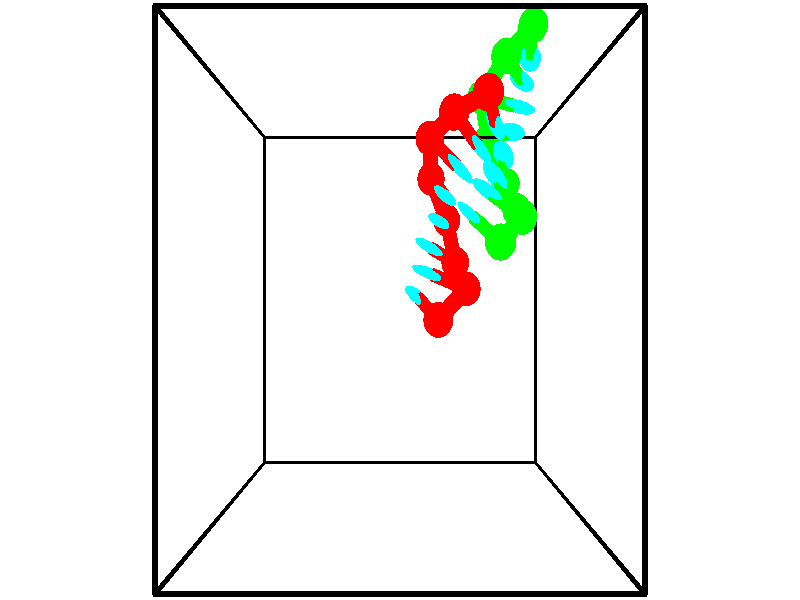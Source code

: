 // switches for output
#declare DRAW_BASES = 1; // possible values are 0, 1; only relevant for DNA ribbons
#declare DRAW_BASES_TYPE = 3; // possible values are 1, 2, 3; only relevant for DNA ribbons
#declare DRAW_FOG = 0; // set to 1 to enable fog

#include "colors.inc"

#include "transforms.inc"
background { rgb <1, 1, 1>}

#default {
   normal{
       ripples 0.25
       frequency 0.20
       turbulence 0.2
       lambda 5
   }
	finish {
		phong 0.1
		phong_size 40.
	}
}

// original window dimensions: 1024x640


// camera settings

camera {
	sky <-0, 1, 0>
	up <-0, 1, 0>
	right 1.6 * <1, 0, 0>
	location <2.5, 2.5, 11.1562>
	look_at <2.5, 2.5, 2.5>
	direction <0, 0, -8.6562>
	angle 67.0682
}


# declare cpy_camera_pos = <2.5, 2.5, 11.1562>;
# if (DRAW_FOG = 1)
fog {
	fog_type 2
	up vnormalize(cpy_camera_pos)
	color rgbt<1,1,1,0.3>
	distance 1e-5
	fog_alt 3e-3
	fog_offset 4
}
# end


// LIGHTS

# declare lum = 6;
global_settings {
	ambient_light rgb lum * <0.05, 0.05, 0.05>
	max_trace_level 15
}# declare cpy_direct_light_amount = 0.25;
light_source
{	1000 * <-1, -1, 1>,
	rgb lum * cpy_direct_light_amount
	parallel
}

light_source
{	1000 * <1, 1, -1>,
	rgb lum * cpy_direct_light_amount
	parallel
}

// strand 0

// nucleotide -1

// particle -1
sphere {
	<3.141977, 2.221339, 1.036126> 0.250000
	pigment { color rgbt <1,0,0,0> }
	no_shadow
}
cylinder {
	<2.949951, 2.409668, 0.740055>,  <2.834736, 2.522666, 0.562412>, 0.100000
	pigment { color rgbt <1,0,0,0> }
	no_shadow
}
cylinder {
	<2.949951, 2.409668, 0.740055>,  <3.141977, 2.221339, 1.036126>, 0.100000
	pigment { color rgbt <1,0,0,0> }
	no_shadow
}

// particle -1
sphere {
	<2.949951, 2.409668, 0.740055> 0.100000
	pigment { color rgbt <1,0,0,0> }
	no_shadow
}
sphere {
	0, 1
	scale<0.080000,0.200000,0.300000>
	matrix <0.420481, 0.864020, 0.276884,
		0.769893, -0.178308, -0.612758,
		-0.480064, 0.470824, -0.740178,
		2.805932, 2.550915, 0.518002>
	pigment { color rgbt <0,1,1,0> }
	no_shadow
}
cylinder {
	<3.645833, 2.660159, 0.691470>,  <3.141977, 2.221339, 1.036126>, 0.130000
	pigment { color rgbt <1,0,0,0> }
	no_shadow
}

// nucleotide -1

// particle -1
sphere {
	<3.645833, 2.660159, 0.691470> 0.250000
	pigment { color rgbt <1,0,0,0> }
	no_shadow
}
cylinder {
	<3.276176, 2.793610, 0.617004>,  <3.054383, 2.873680, 0.572325>, 0.100000
	pigment { color rgbt <1,0,0,0> }
	no_shadow
}
cylinder {
	<3.276176, 2.793610, 0.617004>,  <3.645833, 2.660159, 0.691470>, 0.100000
	pigment { color rgbt <1,0,0,0> }
	no_shadow
}

// particle -1
sphere {
	<3.276176, 2.793610, 0.617004> 0.100000
	pigment { color rgbt <1,0,0,0> }
	no_shadow
}
sphere {
	0, 1
	scale<0.080000,0.200000,0.300000>
	matrix <0.304796, 0.937615, 0.167262,
		0.230354, 0.097832, -0.968177,
		-0.924141, 0.333626, -0.186164,
		2.998934, 2.893698, 0.561155>
	pigment { color rgbt <0,1,1,0> }
	no_shadow
}
cylinder {
	<3.507735, 3.064916, 0.138906>,  <3.645833, 2.660159, 0.691470>, 0.130000
	pigment { color rgbt <1,0,0,0> }
	no_shadow
}

// nucleotide -1

// particle -1
sphere {
	<3.507735, 3.064916, 0.138906> 0.250000
	pigment { color rgbt <1,0,0,0> }
	no_shadow
}
cylinder {
	<3.223743, 3.184174, 0.394104>,  <3.053348, 3.255728, 0.547223>, 0.100000
	pigment { color rgbt <1,0,0,0> }
	no_shadow
}
cylinder {
	<3.223743, 3.184174, 0.394104>,  <3.507735, 3.064916, 0.138906>, 0.100000
	pigment { color rgbt <1,0,0,0> }
	no_shadow
}

// particle -1
sphere {
	<3.223743, 3.184174, 0.394104> 0.100000
	pigment { color rgbt <1,0,0,0> }
	no_shadow
}
sphere {
	0, 1
	scale<0.080000,0.200000,0.300000>
	matrix <0.434194, 0.898595, 0.063258,
		-0.554440, 0.321926, -0.767438,
		-0.709980, 0.298144, 0.637995,
		3.010749, 3.273617, 0.585503>
	pigment { color rgbt <0,1,1,0> }
	no_shadow
}
cylinder {
	<3.373535, 3.740493, -0.135563>,  <3.507735, 3.064916, 0.138906>, 0.130000
	pigment { color rgbt <1,0,0,0> }
	no_shadow
}

// nucleotide -1

// particle -1
sphere {
	<3.373535, 3.740493, -0.135563> 0.250000
	pigment { color rgbt <1,0,0,0> }
	no_shadow
}
cylinder {
	<3.264473, 3.693787, 0.246437>,  <3.199036, 3.665763, 0.475637>, 0.100000
	pigment { color rgbt <1,0,0,0> }
	no_shadow
}
cylinder {
	<3.264473, 3.693787, 0.246437>,  <3.373535, 3.740493, -0.135563>, 0.100000
	pigment { color rgbt <1,0,0,0> }
	no_shadow
}

// particle -1
sphere {
	<3.264473, 3.693787, 0.246437> 0.100000
	pigment { color rgbt <1,0,0,0> }
	no_shadow
}
sphere {
	0, 1
	scale<0.080000,0.200000,0.300000>
	matrix <0.446176, 0.864073, 0.233034,
		-0.852400, 0.489636, -0.183495,
		-0.272655, -0.116767, 0.955000,
		3.182676, 3.658756, 0.532937>
	pigment { color rgbt <0,1,1,0> }
	no_shadow
}
cylinder {
	<3.070382, 4.351265, 0.054582>,  <3.373535, 3.740493, -0.135563>, 0.130000
	pigment { color rgbt <1,0,0,0> }
	no_shadow
}

// nucleotide -1

// particle -1
sphere {
	<3.070382, 4.351265, 0.054582> 0.250000
	pigment { color rgbt <1,0,0,0> }
	no_shadow
}
cylinder {
	<3.193848, 4.160645, 0.383854>,  <3.267927, 4.046272, 0.581417>, 0.100000
	pigment { color rgbt <1,0,0,0> }
	no_shadow
}
cylinder {
	<3.193848, 4.160645, 0.383854>,  <3.070382, 4.351265, 0.054582>, 0.100000
	pigment { color rgbt <1,0,0,0> }
	no_shadow
}

// particle -1
sphere {
	<3.193848, 4.160645, 0.383854> 0.100000
	pigment { color rgbt <1,0,0,0> }
	no_shadow
}
sphere {
	0, 1
	scale<0.080000,0.200000,0.300000>
	matrix <0.510273, 0.813324, 0.279511,
		-0.802713, 0.333771, 0.494215,
		0.308664, -0.476552, 0.823180,
		3.286447, 4.017679, 0.630808>
	pigment { color rgbt <0,1,1,0> }
	no_shadow
}
cylinder {
	<3.022388, 4.851332, 0.615914>,  <3.070382, 4.351265, 0.054582>, 0.130000
	pigment { color rgbt <1,0,0,0> }
	no_shadow
}

// nucleotide -1

// particle -1
sphere {
	<3.022388, 4.851332, 0.615914> 0.250000
	pigment { color rgbt <1,0,0,0> }
	no_shadow
}
cylinder {
	<3.308155, 4.585617, 0.703850>,  <3.479615, 4.426188, 0.756611>, 0.100000
	pigment { color rgbt <1,0,0,0> }
	no_shadow
}
cylinder {
	<3.308155, 4.585617, 0.703850>,  <3.022388, 4.851332, 0.615914>, 0.100000
	pigment { color rgbt <1,0,0,0> }
	no_shadow
}

// particle -1
sphere {
	<3.308155, 4.585617, 0.703850> 0.100000
	pigment { color rgbt <1,0,0,0> }
	no_shadow
}
sphere {
	0, 1
	scale<0.080000,0.200000,0.300000>
	matrix <0.681485, 0.731824, -0.003288,
		-0.158699, 0.152166, 0.975531,
		0.714418, -0.664288, 0.219839,
		3.522480, 4.386331, 0.769801>
	pigment { color rgbt <0,1,1,0> }
	no_shadow
}
cylinder {
	<3.399279, 5.097791, 1.137880>,  <3.022388, 4.851332, 0.615914>, 0.130000
	pigment { color rgbt <1,0,0,0> }
	no_shadow
}

// nucleotide -1

// particle -1
sphere {
	<3.399279, 5.097791, 1.137880> 0.250000
	pigment { color rgbt <1,0,0,0> }
	no_shadow
}
cylinder {
	<3.660690, 4.858093, 0.952923>,  <3.817537, 4.714275, 0.841948>, 0.100000
	pigment { color rgbt <1,0,0,0> }
	no_shadow
}
cylinder {
	<3.660690, 4.858093, 0.952923>,  <3.399279, 5.097791, 1.137880>, 0.100000
	pigment { color rgbt <1,0,0,0> }
	no_shadow
}

// particle -1
sphere {
	<3.660690, 4.858093, 0.952923> 0.100000
	pigment { color rgbt <1,0,0,0> }
	no_shadow
}
sphere {
	0, 1
	scale<0.080000,0.200000,0.300000>
	matrix <0.678559, 0.734511, 0.007150,
		0.335349, -0.318434, 0.886646,
		0.653528, -0.599244, -0.462394,
		3.856749, 4.678320, 0.814205>
	pigment { color rgbt <0,1,1,0> }
	no_shadow
}
cylinder {
	<3.932185, 5.302440, 1.388735>,  <3.399279, 5.097791, 1.137880>, 0.130000
	pigment { color rgbt <1,0,0,0> }
	no_shadow
}

// nucleotide -1

// particle -1
sphere {
	<3.932185, 5.302440, 1.388735> 0.250000
	pigment { color rgbt <1,0,0,0> }
	no_shadow
}
cylinder {
	<4.052940, 5.133057, 1.047081>,  <4.125393, 5.031426, 0.842089>, 0.100000
	pigment { color rgbt <1,0,0,0> }
	no_shadow
}
cylinder {
	<4.052940, 5.133057, 1.047081>,  <3.932185, 5.302440, 1.388735>, 0.100000
	pigment { color rgbt <1,0,0,0> }
	no_shadow
}

// particle -1
sphere {
	<4.052940, 5.133057, 1.047081> 0.100000
	pigment { color rgbt <1,0,0,0> }
	no_shadow
}
sphere {
	0, 1
	scale<0.080000,0.200000,0.300000>
	matrix <0.715024, 0.693161, -0.090932,
		0.630559, -0.583276, 0.512040,
		0.301888, -0.423459, -0.854135,
		4.143507, 5.006019, 0.790841>
	pigment { color rgbt <0,1,1,0> }
	no_shadow
}
// strand 1

// nucleotide -1

// particle -1
sphere {
	<4.792301, 6.441070, 0.767553> 0.250000
	pigment { color rgbt <0,1,0,0> }
	no_shadow
}
cylinder {
	<4.840561, 6.297028, 0.397522>,  <4.869517, 6.210602, 0.175504>, 0.100000
	pigment { color rgbt <0,1,0,0> }
	no_shadow
}
cylinder {
	<4.840561, 6.297028, 0.397522>,  <4.792301, 6.441070, 0.767553>, 0.100000
	pigment { color rgbt <0,1,0,0> }
	no_shadow
}

// particle -1
sphere {
	<4.840561, 6.297028, 0.397522> 0.100000
	pigment { color rgbt <0,1,0,0> }
	no_shadow
}
sphere {
	0, 1
	scale<0.080000,0.200000,0.300000>
	matrix <-0.301528, -0.901149, 0.311466,
		-0.945793, 0.241358, -0.217305,
		0.120649, -0.360106, -0.925077,
		4.876756, 6.188996, 0.119999>
	pigment { color rgbt <0,1,1,0> }
	no_shadow
}
cylinder {
	<4.318507, 5.986042, 0.801862>,  <4.792301, 6.441070, 0.767553>, 0.130000
	pigment { color rgbt <0,1,0,0> }
	no_shadow
}

// nucleotide -1

// particle -1
sphere {
	<4.318507, 5.986042, 0.801862> 0.250000
	pigment { color rgbt <0,1,0,0> }
	no_shadow
}
cylinder {
	<4.538771, 5.880539, 0.485077>,  <4.670929, 5.817237, 0.295006>, 0.100000
	pigment { color rgbt <0,1,0,0> }
	no_shadow
}
cylinder {
	<4.538771, 5.880539, 0.485077>,  <4.318507, 5.986042, 0.801862>, 0.100000
	pigment { color rgbt <0,1,0,0> }
	no_shadow
}

// particle -1
sphere {
	<4.538771, 5.880539, 0.485077> 0.100000
	pigment { color rgbt <0,1,0,0> }
	no_shadow
}
sphere {
	0, 1
	scale<0.080000,0.200000,0.300000>
	matrix <-0.268400, -0.954329, 0.131214,
		-0.790402, 0.140308, -0.596304,
		0.550660, -0.263759, -0.791963,
		4.703969, 5.801411, 0.247488>
	pigment { color rgbt <0,1,1,0> }
	no_shadow
}
cylinder {
	<3.983109, 5.591310, 0.112887>,  <4.318507, 5.986042, 0.801862>, 0.130000
	pigment { color rgbt <0,1,0,0> }
	no_shadow
}

// nucleotide -1

// particle -1
sphere {
	<3.983109, 5.591310, 0.112887> 0.250000
	pigment { color rgbt <0,1,0,0> }
	no_shadow
}
cylinder {
	<4.359669, 5.485809, 0.196983>,  <4.585605, 5.422509, 0.247441>, 0.100000
	pigment { color rgbt <0,1,0,0> }
	no_shadow
}
cylinder {
	<4.359669, 5.485809, 0.196983>,  <3.983109, 5.591310, 0.112887>, 0.100000
	pigment { color rgbt <0,1,0,0> }
	no_shadow
}

// particle -1
sphere {
	<4.359669, 5.485809, 0.196983> 0.100000
	pigment { color rgbt <0,1,0,0> }
	no_shadow
}
sphere {
	0, 1
	scale<0.080000,0.200000,0.300000>
	matrix <-0.272315, -0.962129, 0.012338,
		0.199024, -0.068867, -0.977572,
		0.941400, -0.263752, 0.210241,
		4.642089, 5.406684, 0.260056>
	pigment { color rgbt <0,1,1,0> }
	no_shadow
}
cylinder {
	<4.178013, 5.053799, -0.372701>,  <3.983109, 5.591310, 0.112887>, 0.130000
	pigment { color rgbt <0,1,0,0> }
	no_shadow
}

// nucleotide -1

// particle -1
sphere {
	<4.178013, 5.053799, -0.372701> 0.250000
	pigment { color rgbt <0,1,0,0> }
	no_shadow
}
cylinder {
	<4.370134, 5.039597, -0.022148>,  <4.485407, 5.031075, 0.188184>, 0.100000
	pigment { color rgbt <0,1,0,0> }
	no_shadow
}
cylinder {
	<4.370134, 5.039597, -0.022148>,  <4.178013, 5.053799, -0.372701>, 0.100000
	pigment { color rgbt <0,1,0,0> }
	no_shadow
}

// particle -1
sphere {
	<4.370134, 5.039597, -0.022148> 0.100000
	pigment { color rgbt <0,1,0,0> }
	no_shadow
}
sphere {
	0, 1
	scale<0.080000,0.200000,0.300000>
	matrix <-0.412081, -0.891173, 0.189738,
		0.774272, -0.452273, -0.442665,
		0.480304, -0.035506, 0.876383,
		4.514225, 5.028945, 0.240767>
	pigment { color rgbt <0,1,1,0> }
	no_shadow
}
cylinder {
	<4.513920, 4.330813, -0.284833>,  <4.178013, 5.053799, -0.372701>, 0.130000
	pigment { color rgbt <0,1,0,0> }
	no_shadow
}

// nucleotide -1

// particle -1
sphere {
	<4.513920, 4.330813, -0.284833> 0.250000
	pigment { color rgbt <0,1,0,0> }
	no_shadow
}
cylinder {
	<4.424658, 4.526718, 0.052292>,  <4.371100, 4.644261, 0.254567>, 0.100000
	pigment { color rgbt <0,1,0,0> }
	no_shadow
}
cylinder {
	<4.424658, 4.526718, 0.052292>,  <4.513920, 4.330813, -0.284833>, 0.100000
	pigment { color rgbt <0,1,0,0> }
	no_shadow
}

// particle -1
sphere {
	<4.424658, 4.526718, 0.052292> 0.100000
	pigment { color rgbt <0,1,0,0> }
	no_shadow
}
sphere {
	0, 1
	scale<0.080000,0.200000,0.300000>
	matrix <-0.517618, -0.792184, 0.323291,
		0.825999, -0.364111, 0.430290,
		-0.223155, 0.489764, 0.842813,
		4.357711, 4.673647, 0.305136>
	pigment { color rgbt <0,1,1,0> }
	no_shadow
}
cylinder {
	<4.617335, 3.867229, 0.174311>,  <4.513920, 4.330813, -0.284833>, 0.130000
	pigment { color rgbt <0,1,0,0> }
	no_shadow
}

// nucleotide -1

// particle -1
sphere {
	<4.617335, 3.867229, 0.174311> 0.250000
	pigment { color rgbt <0,1,0,0> }
	no_shadow
}
cylinder {
	<4.368940, 4.130814, 0.344086>,  <4.219903, 4.288964, 0.445951>, 0.100000
	pigment { color rgbt <0,1,0,0> }
	no_shadow
}
cylinder {
	<4.368940, 4.130814, 0.344086>,  <4.617335, 3.867229, 0.174311>, 0.100000
	pigment { color rgbt <0,1,0,0> }
	no_shadow
}

// particle -1
sphere {
	<4.368940, 4.130814, 0.344086> 0.100000
	pigment { color rgbt <0,1,0,0> }
	no_shadow
}
sphere {
	0, 1
	scale<0.080000,0.200000,0.300000>
	matrix <-0.563655, -0.751706, 0.342390,
		0.544674, -0.026616, 0.838226,
		-0.620986, 0.658961, 0.424437,
		4.182644, 4.328502, 0.471417>
	pigment { color rgbt <0,1,1,0> }
	no_shadow
}
cylinder {
	<4.590532, 3.679994, 0.834486>,  <4.617335, 3.867229, 0.174311>, 0.130000
	pigment { color rgbt <0,1,0,0> }
	no_shadow
}

// nucleotide -1

// particle -1
sphere {
	<4.590532, 3.679994, 0.834486> 0.250000
	pigment { color rgbt <0,1,0,0> }
	no_shadow
}
cylinder {
	<4.251270, 3.891830, 0.839615>,  <4.047713, 4.018932, 0.842692>, 0.100000
	pigment { color rgbt <0,1,0,0> }
	no_shadow
}
cylinder {
	<4.251270, 3.891830, 0.839615>,  <4.590532, 3.679994, 0.834486>, 0.100000
	pigment { color rgbt <0,1,0,0> }
	no_shadow
}

// particle -1
sphere {
	<4.251270, 3.891830, 0.839615> 0.100000
	pigment { color rgbt <0,1,0,0> }
	no_shadow
}
sphere {
	0, 1
	scale<0.080000,0.200000,0.300000>
	matrix <-0.522604, -0.840435, 0.143367,
		0.086703, 0.114896, 0.989587,
		-0.848156, 0.529592, 0.012823,
		3.996824, 4.050708, 0.843462>
	pigment { color rgbt <0,1,1,0> }
	no_shadow
}
cylinder {
	<4.131979, 3.282992, 1.367680>,  <4.590532, 3.679994, 0.834486>, 0.130000
	pigment { color rgbt <0,1,0,0> }
	no_shadow
}

// nucleotide -1

// particle -1
sphere {
	<4.131979, 3.282992, 1.367680> 0.250000
	pigment { color rgbt <0,1,0,0> }
	no_shadow
}
cylinder {
	<3.880764, 3.515457, 1.160675>,  <3.730035, 3.654936, 1.036472>, 0.100000
	pigment { color rgbt <0,1,0,0> }
	no_shadow
}
cylinder {
	<3.880764, 3.515457, 1.160675>,  <4.131979, 3.282992, 1.367680>, 0.100000
	pigment { color rgbt <0,1,0,0> }
	no_shadow
}

// particle -1
sphere {
	<3.880764, 3.515457, 1.160675> 0.100000
	pigment { color rgbt <0,1,0,0> }
	no_shadow
}
sphere {
	0, 1
	scale<0.080000,0.200000,0.300000>
	matrix <-0.647256, -0.759305, -0.067203,
		-0.432005, 0.292757, 0.853033,
		-0.628038, 0.581163, -0.517512,
		3.692353, 3.689806, 1.005421>
	pigment { color rgbt <0,1,1,0> }
	no_shadow
}
// box output
cylinder {
	<0.000000, 0.000000, 0.000000>,  <5.000000, 0.000000, 0.000000>, 0.025000
	pigment { color rgbt <0,0,0,0> }
	no_shadow
}
cylinder {
	<0.000000, 0.000000, 0.000000>,  <0.000000, 5.000000, 0.000000>, 0.025000
	pigment { color rgbt <0,0,0,0> }
	no_shadow
}
cylinder {
	<0.000000, 0.000000, 0.000000>,  <0.000000, 0.000000, 5.000000>, 0.025000
	pigment { color rgbt <0,0,0,0> }
	no_shadow
}
cylinder {
	<5.000000, 5.000000, 5.000000>,  <0.000000, 5.000000, 5.000000>, 0.025000
	pigment { color rgbt <0,0,0,0> }
	no_shadow
}
cylinder {
	<5.000000, 5.000000, 5.000000>,  <5.000000, 0.000000, 5.000000>, 0.025000
	pigment { color rgbt <0,0,0,0> }
	no_shadow
}
cylinder {
	<5.000000, 5.000000, 5.000000>,  <5.000000, 5.000000, 0.000000>, 0.025000
	pigment { color rgbt <0,0,0,0> }
	no_shadow
}
cylinder {
	<0.000000, 0.000000, 5.000000>,  <0.000000, 5.000000, 5.000000>, 0.025000
	pigment { color rgbt <0,0,0,0> }
	no_shadow
}
cylinder {
	<0.000000, 0.000000, 5.000000>,  <5.000000, 0.000000, 5.000000>, 0.025000
	pigment { color rgbt <0,0,0,0> }
	no_shadow
}
cylinder {
	<5.000000, 5.000000, 0.000000>,  <0.000000, 5.000000, 0.000000>, 0.025000
	pigment { color rgbt <0,0,0,0> }
	no_shadow
}
cylinder {
	<5.000000, 5.000000, 0.000000>,  <5.000000, 0.000000, 0.000000>, 0.025000
	pigment { color rgbt <0,0,0,0> }
	no_shadow
}
cylinder {
	<5.000000, 0.000000, 5.000000>,  <5.000000, 0.000000, 0.000000>, 0.025000
	pigment { color rgbt <0,0,0,0> }
	no_shadow
}
cylinder {
	<0.000000, 5.000000, 0.000000>,  <0.000000, 5.000000, 5.000000>, 0.025000
	pigment { color rgbt <0,0,0,0> }
	no_shadow
}
// end of box output
